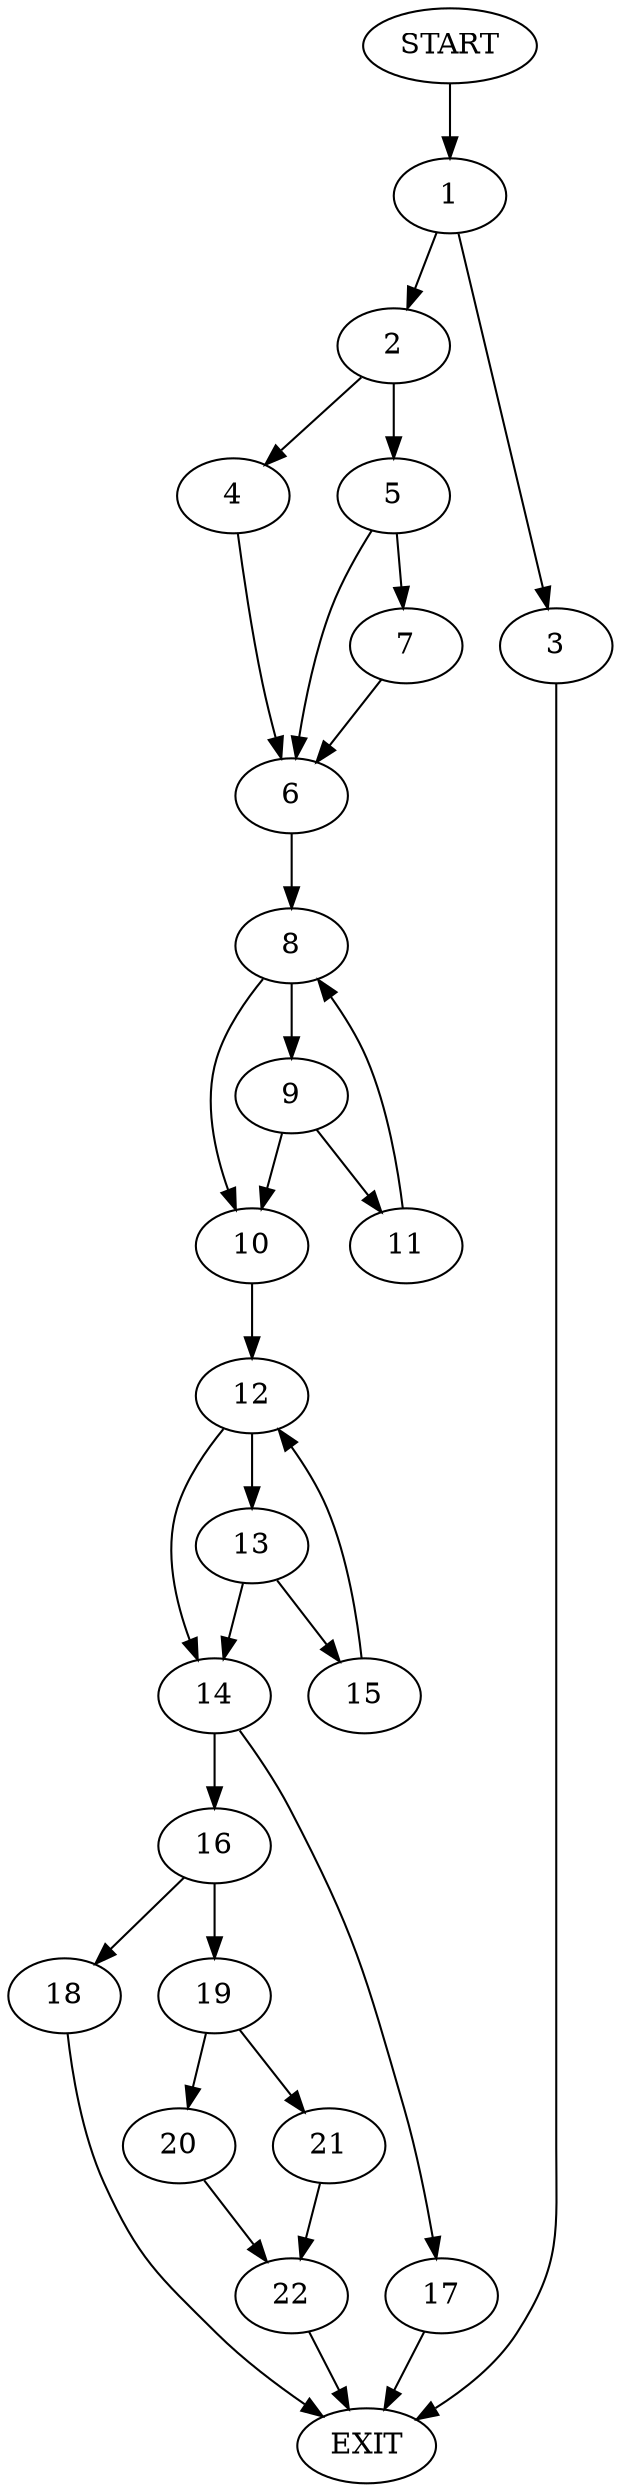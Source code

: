 digraph {
0 [label="START"]
23 [label="EXIT"]
0 -> 1
1 -> 2
1 -> 3
3 -> 23
2 -> 4
2 -> 5
5 -> 6
5 -> 7
4 -> 6
6 -> 8
7 -> 6
8 -> 9
8 -> 10
9 -> 10
9 -> 11
10 -> 12
11 -> 8
12 -> 13
12 -> 14
13 -> 15
13 -> 14
14 -> 16
14 -> 17
15 -> 12
17 -> 23
16 -> 18
16 -> 19
19 -> 20
19 -> 21
18 -> 23
20 -> 22
21 -> 22
22 -> 23
}
